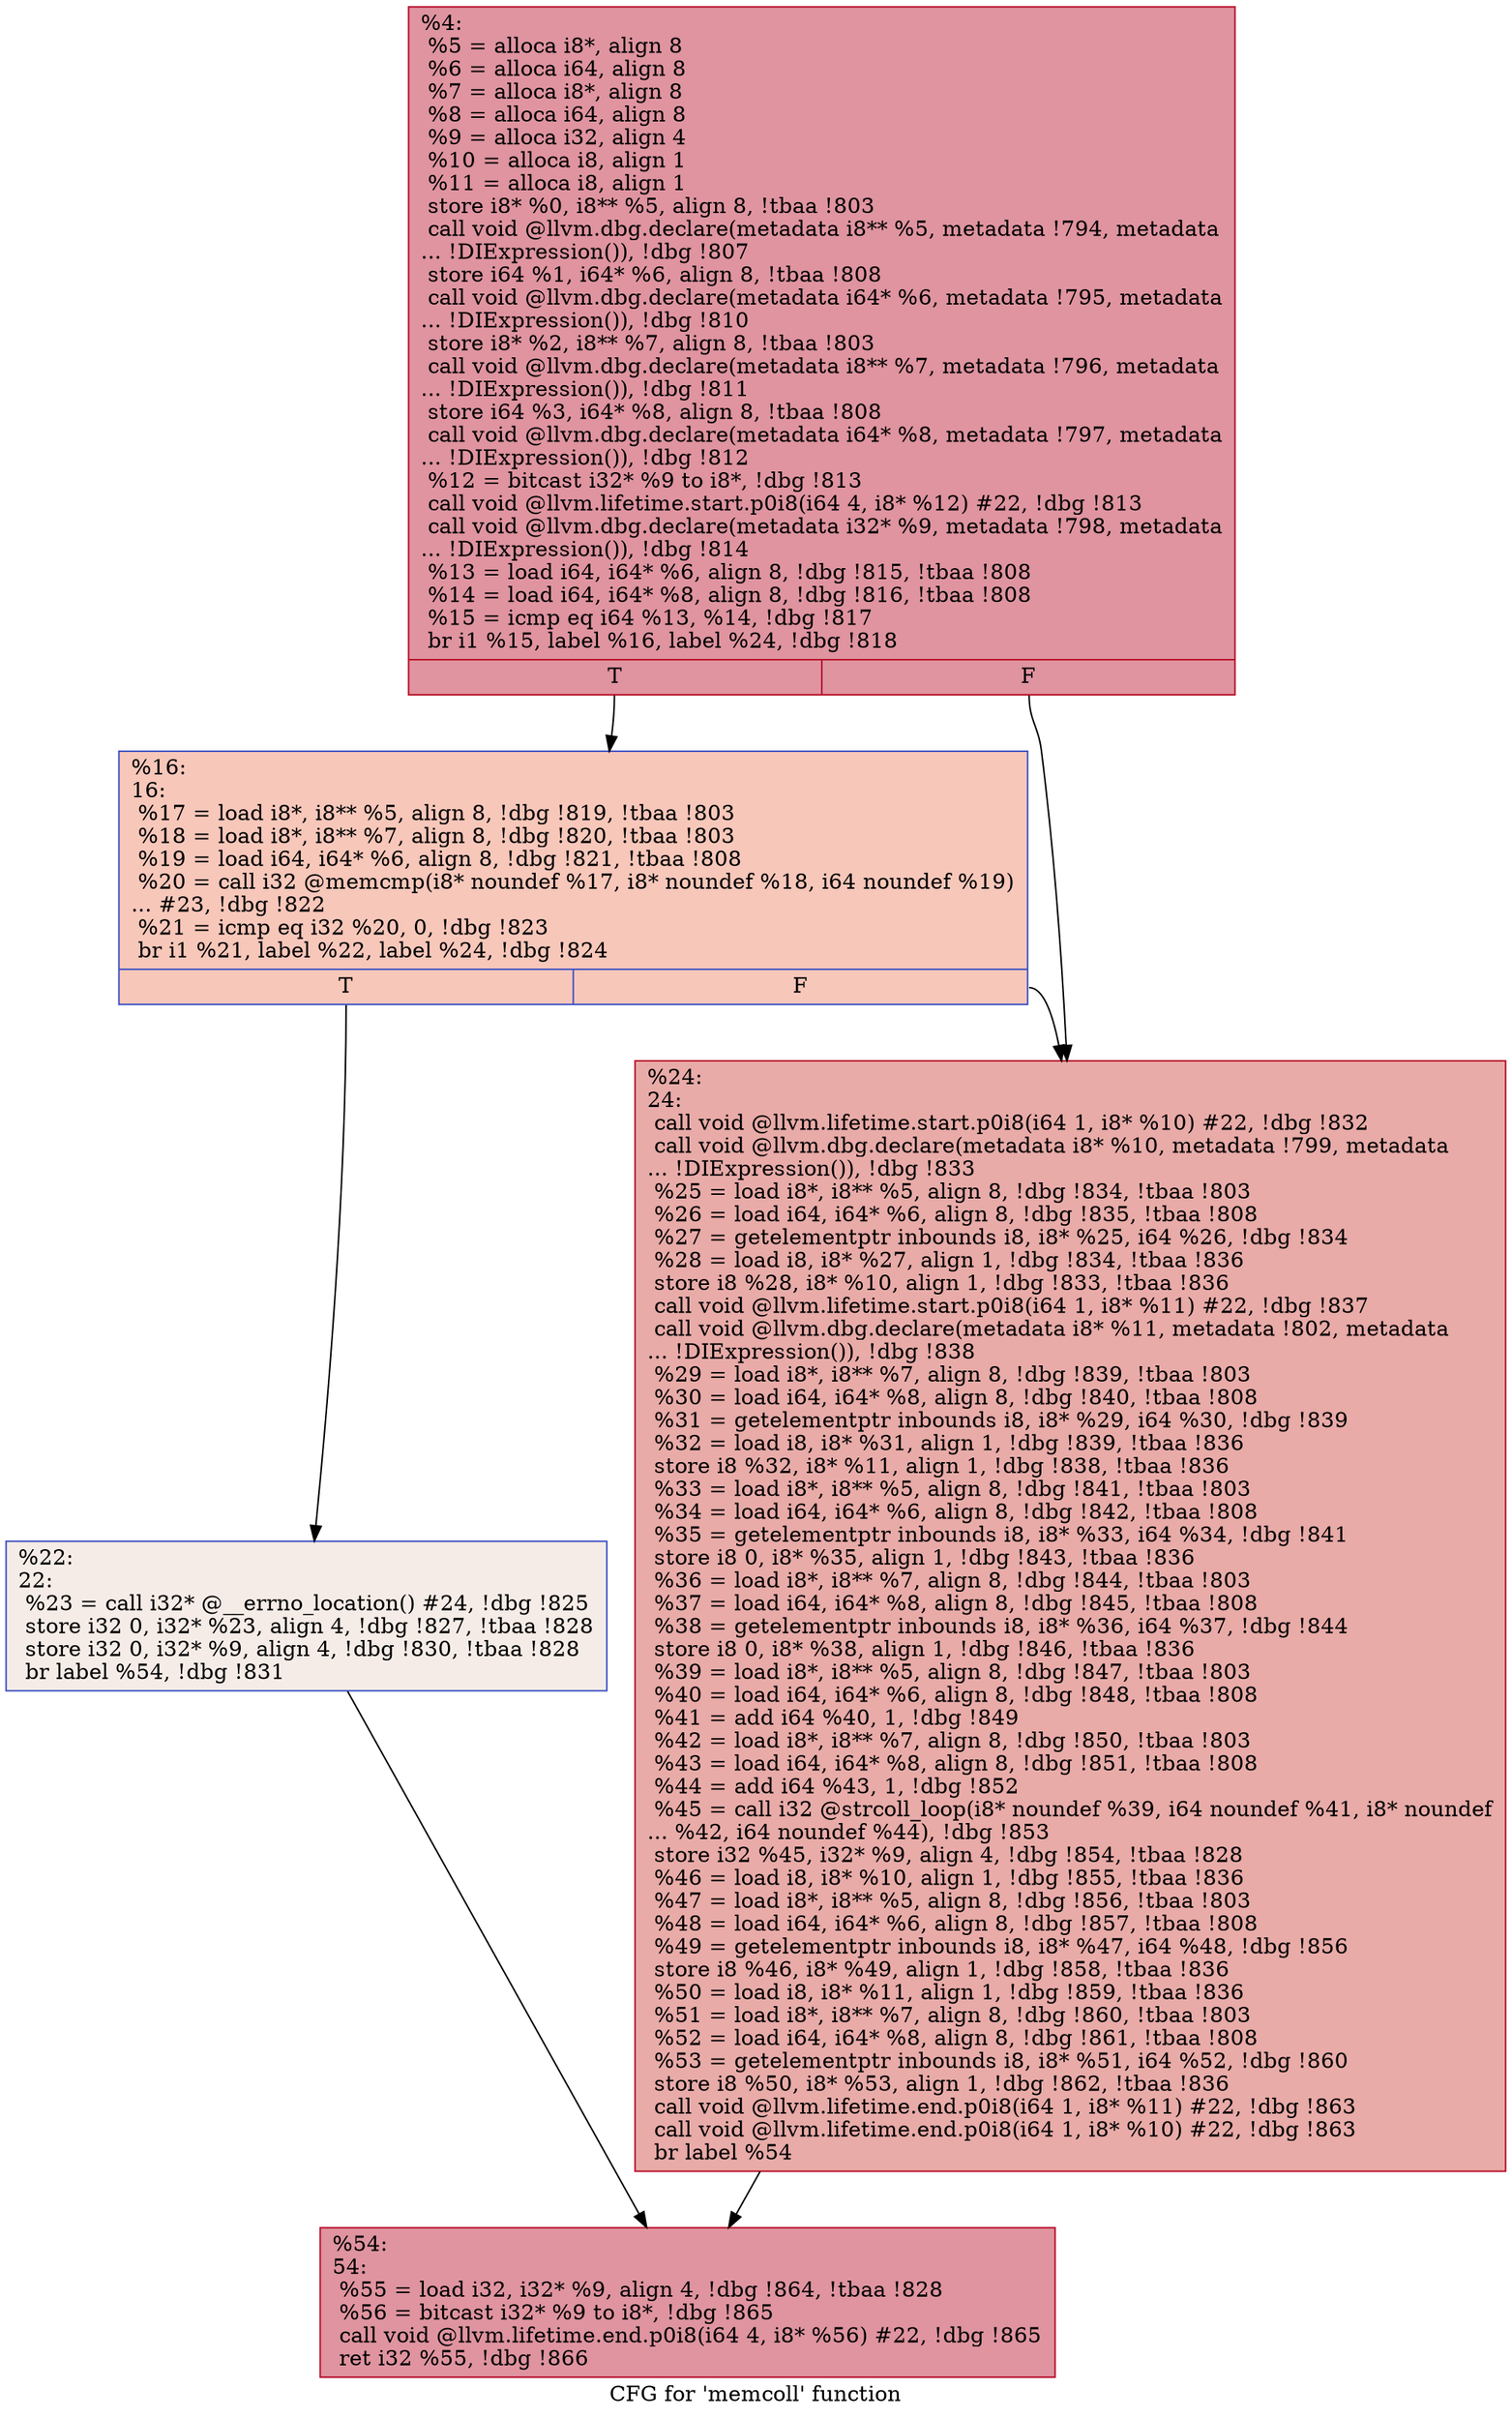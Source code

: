 digraph "CFG for 'memcoll' function" {
	label="CFG for 'memcoll' function";

	Node0xb18af0 [shape=record,color="#b70d28ff", style=filled, fillcolor="#b70d2870",label="{%4:\l  %5 = alloca i8*, align 8\l  %6 = alloca i64, align 8\l  %7 = alloca i8*, align 8\l  %8 = alloca i64, align 8\l  %9 = alloca i32, align 4\l  %10 = alloca i8, align 1\l  %11 = alloca i8, align 1\l  store i8* %0, i8** %5, align 8, !tbaa !803\l  call void @llvm.dbg.declare(metadata i8** %5, metadata !794, metadata\l... !DIExpression()), !dbg !807\l  store i64 %1, i64* %6, align 8, !tbaa !808\l  call void @llvm.dbg.declare(metadata i64* %6, metadata !795, metadata\l... !DIExpression()), !dbg !810\l  store i8* %2, i8** %7, align 8, !tbaa !803\l  call void @llvm.dbg.declare(metadata i8** %7, metadata !796, metadata\l... !DIExpression()), !dbg !811\l  store i64 %3, i64* %8, align 8, !tbaa !808\l  call void @llvm.dbg.declare(metadata i64* %8, metadata !797, metadata\l... !DIExpression()), !dbg !812\l  %12 = bitcast i32* %9 to i8*, !dbg !813\l  call void @llvm.lifetime.start.p0i8(i64 4, i8* %12) #22, !dbg !813\l  call void @llvm.dbg.declare(metadata i32* %9, metadata !798, metadata\l... !DIExpression()), !dbg !814\l  %13 = load i64, i64* %6, align 8, !dbg !815, !tbaa !808\l  %14 = load i64, i64* %8, align 8, !dbg !816, !tbaa !808\l  %15 = icmp eq i64 %13, %14, !dbg !817\l  br i1 %15, label %16, label %24, !dbg !818\l|{<s0>T|<s1>F}}"];
	Node0xb18af0:s0 -> Node0xb18b70;
	Node0xb18af0:s1 -> Node0xb18c10;
	Node0xb18b70 [shape=record,color="#3d50c3ff", style=filled, fillcolor="#ec7f6370",label="{%16:\l16:                                               \l  %17 = load i8*, i8** %5, align 8, !dbg !819, !tbaa !803\l  %18 = load i8*, i8** %7, align 8, !dbg !820, !tbaa !803\l  %19 = load i64, i64* %6, align 8, !dbg !821, !tbaa !808\l  %20 = call i32 @memcmp(i8* noundef %17, i8* noundef %18, i64 noundef %19)\l... #23, !dbg !822\l  %21 = icmp eq i32 %20, 0, !dbg !823\l  br i1 %21, label %22, label %24, !dbg !824\l|{<s0>T|<s1>F}}"];
	Node0xb18b70:s0 -> Node0xb18bc0;
	Node0xb18b70:s1 -> Node0xb18c10;
	Node0xb18bc0 [shape=record,color="#3d50c3ff", style=filled, fillcolor="#ead5c970",label="{%22:\l22:                                               \l  %23 = call i32* @__errno_location() #24, !dbg !825\l  store i32 0, i32* %23, align 4, !dbg !827, !tbaa !828\l  store i32 0, i32* %9, align 4, !dbg !830, !tbaa !828\l  br label %54, !dbg !831\l}"];
	Node0xb18bc0 -> Node0xb18c60;
	Node0xb18c10 [shape=record,color="#b70d28ff", style=filled, fillcolor="#cc403a70",label="{%24:\l24:                                               \l  call void @llvm.lifetime.start.p0i8(i64 1, i8* %10) #22, !dbg !832\l  call void @llvm.dbg.declare(metadata i8* %10, metadata !799, metadata\l... !DIExpression()), !dbg !833\l  %25 = load i8*, i8** %5, align 8, !dbg !834, !tbaa !803\l  %26 = load i64, i64* %6, align 8, !dbg !835, !tbaa !808\l  %27 = getelementptr inbounds i8, i8* %25, i64 %26, !dbg !834\l  %28 = load i8, i8* %27, align 1, !dbg !834, !tbaa !836\l  store i8 %28, i8* %10, align 1, !dbg !833, !tbaa !836\l  call void @llvm.lifetime.start.p0i8(i64 1, i8* %11) #22, !dbg !837\l  call void @llvm.dbg.declare(metadata i8* %11, metadata !802, metadata\l... !DIExpression()), !dbg !838\l  %29 = load i8*, i8** %7, align 8, !dbg !839, !tbaa !803\l  %30 = load i64, i64* %8, align 8, !dbg !840, !tbaa !808\l  %31 = getelementptr inbounds i8, i8* %29, i64 %30, !dbg !839\l  %32 = load i8, i8* %31, align 1, !dbg !839, !tbaa !836\l  store i8 %32, i8* %11, align 1, !dbg !838, !tbaa !836\l  %33 = load i8*, i8** %5, align 8, !dbg !841, !tbaa !803\l  %34 = load i64, i64* %6, align 8, !dbg !842, !tbaa !808\l  %35 = getelementptr inbounds i8, i8* %33, i64 %34, !dbg !841\l  store i8 0, i8* %35, align 1, !dbg !843, !tbaa !836\l  %36 = load i8*, i8** %7, align 8, !dbg !844, !tbaa !803\l  %37 = load i64, i64* %8, align 8, !dbg !845, !tbaa !808\l  %38 = getelementptr inbounds i8, i8* %36, i64 %37, !dbg !844\l  store i8 0, i8* %38, align 1, !dbg !846, !tbaa !836\l  %39 = load i8*, i8** %5, align 8, !dbg !847, !tbaa !803\l  %40 = load i64, i64* %6, align 8, !dbg !848, !tbaa !808\l  %41 = add i64 %40, 1, !dbg !849\l  %42 = load i8*, i8** %7, align 8, !dbg !850, !tbaa !803\l  %43 = load i64, i64* %8, align 8, !dbg !851, !tbaa !808\l  %44 = add i64 %43, 1, !dbg !852\l  %45 = call i32 @strcoll_loop(i8* noundef %39, i64 noundef %41, i8* noundef\l... %42, i64 noundef %44), !dbg !853\l  store i32 %45, i32* %9, align 4, !dbg !854, !tbaa !828\l  %46 = load i8, i8* %10, align 1, !dbg !855, !tbaa !836\l  %47 = load i8*, i8** %5, align 8, !dbg !856, !tbaa !803\l  %48 = load i64, i64* %6, align 8, !dbg !857, !tbaa !808\l  %49 = getelementptr inbounds i8, i8* %47, i64 %48, !dbg !856\l  store i8 %46, i8* %49, align 1, !dbg !858, !tbaa !836\l  %50 = load i8, i8* %11, align 1, !dbg !859, !tbaa !836\l  %51 = load i8*, i8** %7, align 8, !dbg !860, !tbaa !803\l  %52 = load i64, i64* %8, align 8, !dbg !861, !tbaa !808\l  %53 = getelementptr inbounds i8, i8* %51, i64 %52, !dbg !860\l  store i8 %50, i8* %53, align 1, !dbg !862, !tbaa !836\l  call void @llvm.lifetime.end.p0i8(i64 1, i8* %11) #22, !dbg !863\l  call void @llvm.lifetime.end.p0i8(i64 1, i8* %10) #22, !dbg !863\l  br label %54\l}"];
	Node0xb18c10 -> Node0xb18c60;
	Node0xb18c60 [shape=record,color="#b70d28ff", style=filled, fillcolor="#b70d2870",label="{%54:\l54:                                               \l  %55 = load i32, i32* %9, align 4, !dbg !864, !tbaa !828\l  %56 = bitcast i32* %9 to i8*, !dbg !865\l  call void @llvm.lifetime.end.p0i8(i64 4, i8* %56) #22, !dbg !865\l  ret i32 %55, !dbg !866\l}"];
}
